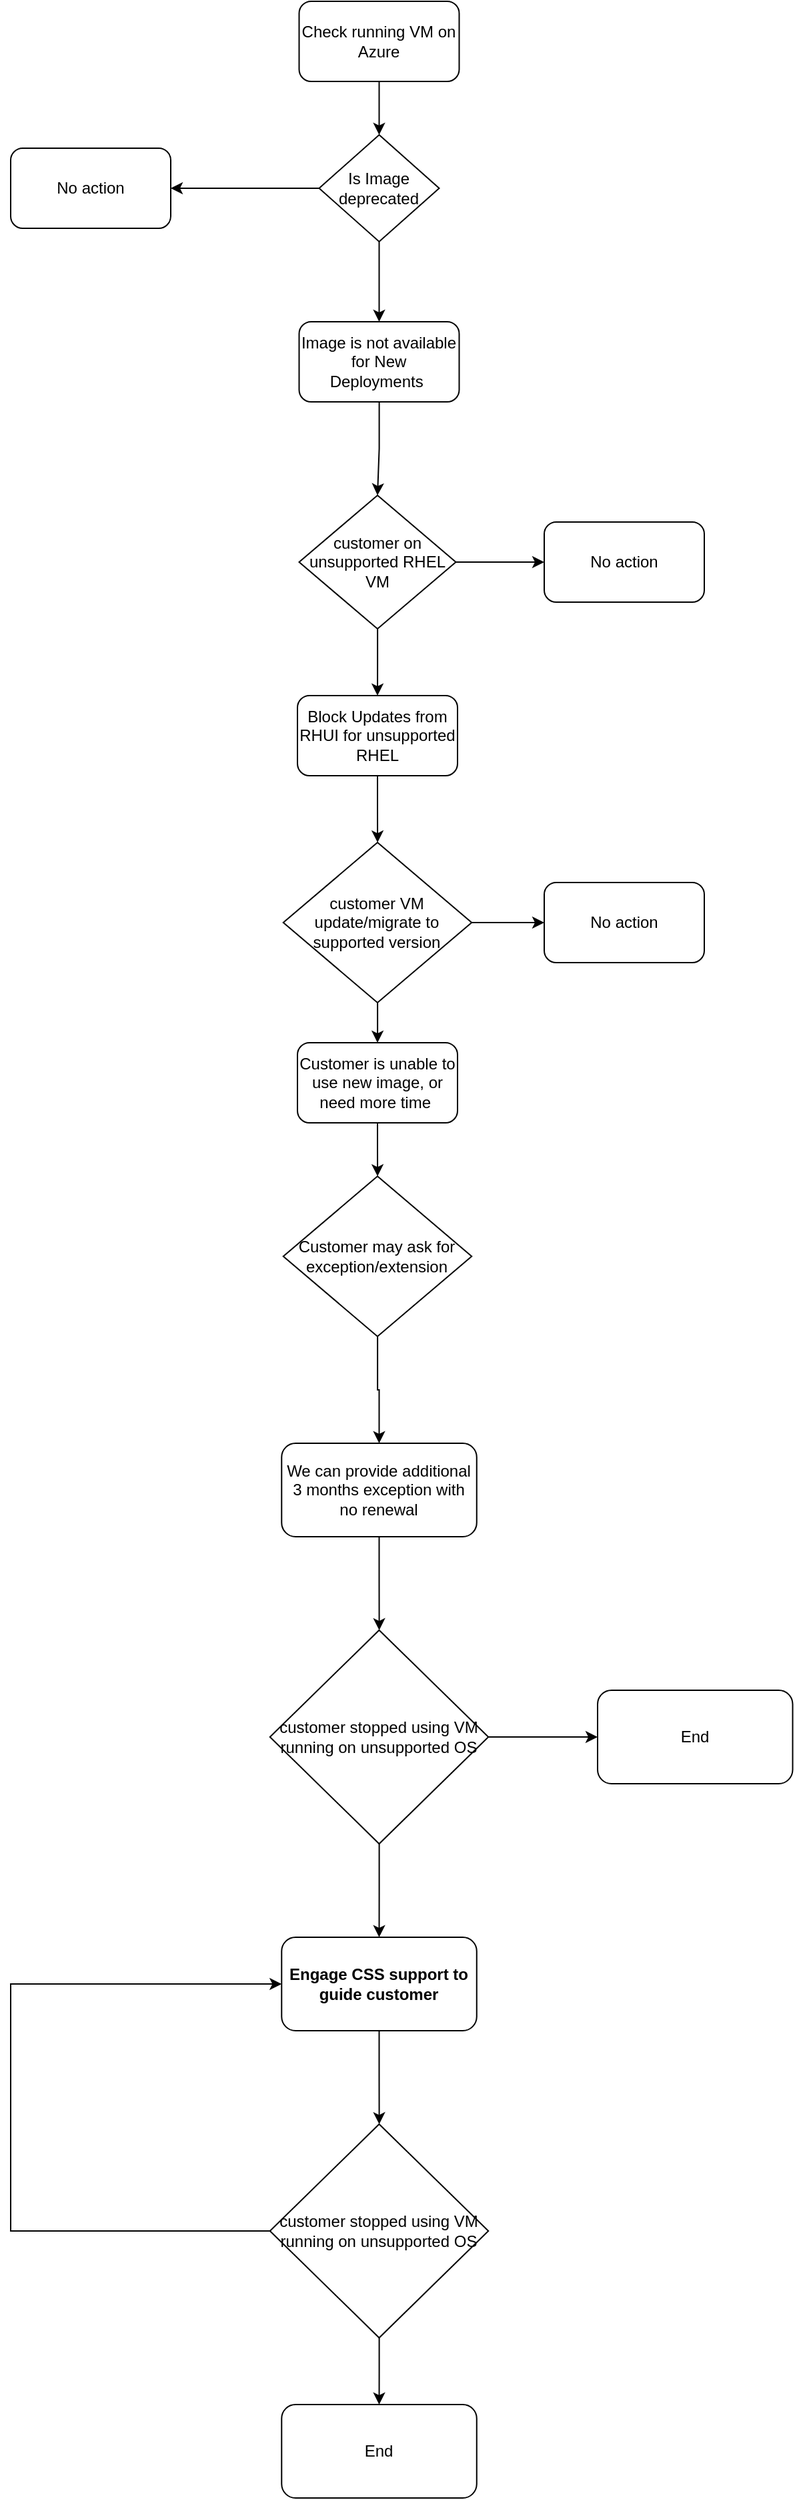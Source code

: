 <mxfile version="21.6.1" type="github">
  <diagram name="Page-1" id="coqTTkO4JQivbCuOuoYV">
    <mxGraphModel dx="1386" dy="785" grid="1" gridSize="10" guides="1" tooltips="1" connect="1" arrows="1" fold="1" page="1" pageScale="1" pageWidth="850" pageHeight="1100" math="0" shadow="0">
      <root>
        <mxCell id="0" />
        <mxCell id="1" parent="0" />
        <mxCell id="D5pE51rbl7WHbhlYldTh-22" value="" style="edgeStyle=orthogonalEdgeStyle;rounded=0;orthogonalLoop=1;jettySize=auto;html=1;" parent="1" source="D5pE51rbl7WHbhlYldTh-1" target="D5pE51rbl7WHbhlYldTh-2" edge="1">
          <mxGeometry relative="1" as="geometry" />
        </mxCell>
        <mxCell id="D5pE51rbl7WHbhlYldTh-1" value="Check running VM on Azure" style="rounded=1;whiteSpace=wrap;html=1;" parent="1" vertex="1">
          <mxGeometry x="336.25" y="50" width="120" height="60" as="geometry" />
        </mxCell>
        <mxCell id="D5pE51rbl7WHbhlYldTh-5" style="edgeStyle=orthogonalEdgeStyle;rounded=0;orthogonalLoop=1;jettySize=auto;html=1;entryX=1;entryY=0.5;entryDx=0;entryDy=0;" parent="1" source="D5pE51rbl7WHbhlYldTh-2" target="D5pE51rbl7WHbhlYldTh-4" edge="1">
          <mxGeometry relative="1" as="geometry" />
        </mxCell>
        <mxCell id="D5pE51rbl7WHbhlYldTh-6" value="" style="edgeStyle=orthogonalEdgeStyle;rounded=0;orthogonalLoop=1;jettySize=auto;html=1;" parent="1" source="D5pE51rbl7WHbhlYldTh-2" target="D5pE51rbl7WHbhlYldTh-3" edge="1">
          <mxGeometry relative="1" as="geometry" />
        </mxCell>
        <mxCell id="D5pE51rbl7WHbhlYldTh-2" value="Is Image deprecated" style="rhombus;whiteSpace=wrap;html=1;" parent="1" vertex="1">
          <mxGeometry x="351.25" y="150" width="90" height="80" as="geometry" />
        </mxCell>
        <mxCell id="D5pE51rbl7WHbhlYldTh-8" value="" style="edgeStyle=orthogonalEdgeStyle;rounded=0;orthogonalLoop=1;jettySize=auto;html=1;" parent="1" source="D5pE51rbl7WHbhlYldTh-3" edge="1">
          <mxGeometry relative="1" as="geometry">
            <mxPoint x="395" y="420" as="targetPoint" />
          </mxGeometry>
        </mxCell>
        <mxCell id="D5pE51rbl7WHbhlYldTh-3" value="Image is not available for New Deployments&amp;nbsp;" style="rounded=1;whiteSpace=wrap;html=1;" parent="1" vertex="1">
          <mxGeometry x="336.25" y="290" width="120" height="60" as="geometry" />
        </mxCell>
        <mxCell id="D5pE51rbl7WHbhlYldTh-4" value="No action" style="rounded=1;whiteSpace=wrap;html=1;" parent="1" vertex="1">
          <mxGeometry x="120" y="160" width="120" height="60" as="geometry" />
        </mxCell>
        <mxCell id="D5pE51rbl7WHbhlYldTh-10" style="edgeStyle=orthogonalEdgeStyle;rounded=0;orthogonalLoop=1;jettySize=auto;html=1;exitX=1;exitY=0.5;exitDx=0;exitDy=0;entryX=0;entryY=0.5;entryDx=0;entryDy=0;" parent="1" source="D5pE51rbl7WHbhlYldTh-9" target="D5pE51rbl7WHbhlYldTh-11" edge="1">
          <mxGeometry relative="1" as="geometry">
            <mxPoint x="510" y="469.81" as="targetPoint" />
          </mxGeometry>
        </mxCell>
        <mxCell id="D5pE51rbl7WHbhlYldTh-16" value="" style="edgeStyle=orthogonalEdgeStyle;rounded=0;orthogonalLoop=1;jettySize=auto;html=1;" parent="1" source="D5pE51rbl7WHbhlYldTh-9" target="D5pE51rbl7WHbhlYldTh-12" edge="1">
          <mxGeometry relative="1" as="geometry" />
        </mxCell>
        <mxCell id="D5pE51rbl7WHbhlYldTh-9" value="customer on unsupported RHEL VM" style="rhombus;whiteSpace=wrap;html=1;" parent="1" vertex="1">
          <mxGeometry x="336.25" y="420" width="117.5" height="100" as="geometry" />
        </mxCell>
        <mxCell id="D5pE51rbl7WHbhlYldTh-11" value="No action" style="rounded=1;whiteSpace=wrap;html=1;" parent="1" vertex="1">
          <mxGeometry x="520" y="440" width="120" height="60" as="geometry" />
        </mxCell>
        <mxCell id="D5pE51rbl7WHbhlYldTh-17" value="" style="edgeStyle=orthogonalEdgeStyle;rounded=0;orthogonalLoop=1;jettySize=auto;html=1;" parent="1" source="D5pE51rbl7WHbhlYldTh-12" target="D5pE51rbl7WHbhlYldTh-15" edge="1">
          <mxGeometry relative="1" as="geometry" />
        </mxCell>
        <mxCell id="D5pE51rbl7WHbhlYldTh-12" value="Block Updates from RHUI for unsupported RHEL" style="rounded=1;whiteSpace=wrap;html=1;" parent="1" vertex="1">
          <mxGeometry x="335" y="570" width="120" height="60" as="geometry" />
        </mxCell>
        <mxCell id="D5pE51rbl7WHbhlYldTh-19" value="" style="edgeStyle=orthogonalEdgeStyle;rounded=0;orthogonalLoop=1;jettySize=auto;html=1;" parent="1" source="D5pE51rbl7WHbhlYldTh-15" target="D5pE51rbl7WHbhlYldTh-18" edge="1">
          <mxGeometry relative="1" as="geometry" />
        </mxCell>
        <mxCell id="D5pE51rbl7WHbhlYldTh-21" value="" style="edgeStyle=orthogonalEdgeStyle;rounded=0;orthogonalLoop=1;jettySize=auto;html=1;" parent="1" source="D5pE51rbl7WHbhlYldTh-15" target="D5pE51rbl7WHbhlYldTh-20" edge="1">
          <mxGeometry relative="1" as="geometry" />
        </mxCell>
        <mxCell id="D5pE51rbl7WHbhlYldTh-15" value="customer VM update/migrate to supported version" style="rhombus;whiteSpace=wrap;html=1;" parent="1" vertex="1">
          <mxGeometry x="324.37" y="680" width="141.25" height="120" as="geometry" />
        </mxCell>
        <mxCell id="D5pE51rbl7WHbhlYldTh-18" value="No action" style="rounded=1;whiteSpace=wrap;html=1;" parent="1" vertex="1">
          <mxGeometry x="520" y="710" width="120" height="60" as="geometry" />
        </mxCell>
        <mxCell id="D5pE51rbl7WHbhlYldTh-24" value="" style="edgeStyle=orthogonalEdgeStyle;rounded=0;orthogonalLoop=1;jettySize=auto;html=1;" parent="1" source="D5pE51rbl7WHbhlYldTh-20" target="D5pE51rbl7WHbhlYldTh-23" edge="1">
          <mxGeometry relative="1" as="geometry" />
        </mxCell>
        <mxCell id="D5pE51rbl7WHbhlYldTh-20" value="Customer is unable to use new image, or need more time&amp;nbsp;" style="rounded=1;whiteSpace=wrap;html=1;" parent="1" vertex="1">
          <mxGeometry x="335" y="830" width="120" height="60" as="geometry" />
        </mxCell>
        <mxCell id="D5pE51rbl7WHbhlYldTh-32" value="" style="edgeStyle=orthogonalEdgeStyle;rounded=0;orthogonalLoop=1;jettySize=auto;html=1;" parent="1" source="D5pE51rbl7WHbhlYldTh-23" target="D5pE51rbl7WHbhlYldTh-25" edge="1">
          <mxGeometry relative="1" as="geometry" />
        </mxCell>
        <mxCell id="D5pE51rbl7WHbhlYldTh-23" value="Customer may ask for exception/extension" style="rhombus;whiteSpace=wrap;html=1;" parent="1" vertex="1">
          <mxGeometry x="324.37" y="930" width="141.25" height="120" as="geometry" />
        </mxCell>
        <mxCell id="D5pE51rbl7WHbhlYldTh-27" value="" style="edgeStyle=orthogonalEdgeStyle;rounded=0;orthogonalLoop=1;jettySize=auto;html=1;" parent="1" source="D5pE51rbl7WHbhlYldTh-25" target="D5pE51rbl7WHbhlYldTh-26" edge="1">
          <mxGeometry relative="1" as="geometry" />
        </mxCell>
        <mxCell id="D5pE51rbl7WHbhlYldTh-25" value="We can provide additional 3 months exception with no renewal" style="rounded=1;whiteSpace=wrap;html=1;" parent="1" vertex="1">
          <mxGeometry x="323.13" y="1130" width="146.25" height="70" as="geometry" />
        </mxCell>
        <mxCell id="D5pE51rbl7WHbhlYldTh-29" value="" style="edgeStyle=orthogonalEdgeStyle;rounded=0;orthogonalLoop=1;jettySize=auto;html=1;" parent="1" source="D5pE51rbl7WHbhlYldTh-26" target="D5pE51rbl7WHbhlYldTh-28" edge="1">
          <mxGeometry relative="1" as="geometry" />
        </mxCell>
        <mxCell id="D5pE51rbl7WHbhlYldTh-31" value="" style="edgeStyle=orthogonalEdgeStyle;rounded=0;orthogonalLoop=1;jettySize=auto;html=1;" parent="1" source="D5pE51rbl7WHbhlYldTh-26" target="D5pE51rbl7WHbhlYldTh-30" edge="1">
          <mxGeometry relative="1" as="geometry" />
        </mxCell>
        <mxCell id="D5pE51rbl7WHbhlYldTh-26" value="customer stopped using VM running on unsupported OS" style="rhombus;whiteSpace=wrap;html=1;" parent="1" vertex="1">
          <mxGeometry x="314.38" y="1270" width="163.75" height="160" as="geometry" />
        </mxCell>
        <mxCell id="D5pE51rbl7WHbhlYldTh-28" value="End" style="rounded=1;whiteSpace=wrap;html=1;" parent="1" vertex="1">
          <mxGeometry x="560" y="1315" width="146.25" height="70" as="geometry" />
        </mxCell>
        <mxCell id="D5pE51rbl7WHbhlYldTh-38" value="" style="edgeStyle=orthogonalEdgeStyle;rounded=0;orthogonalLoop=1;jettySize=auto;html=1;" parent="1" source="D5pE51rbl7WHbhlYldTh-30" target="D5pE51rbl7WHbhlYldTh-34" edge="1">
          <mxGeometry relative="1" as="geometry" />
        </mxCell>
        <mxCell id="D5pE51rbl7WHbhlYldTh-30" value="Engage CSS support to guide customer" style="rounded=1;whiteSpace=wrap;html=1;fontStyle=1" parent="1" vertex="1">
          <mxGeometry x="323.13" y="1500" width="146.25" height="70" as="geometry" />
        </mxCell>
        <mxCell id="D5pE51rbl7WHbhlYldTh-36" value="" style="edgeStyle=orthogonalEdgeStyle;rounded=0;orthogonalLoop=1;jettySize=auto;html=1;" parent="1" source="D5pE51rbl7WHbhlYldTh-34" target="D5pE51rbl7WHbhlYldTh-35" edge="1">
          <mxGeometry relative="1" as="geometry" />
        </mxCell>
        <mxCell id="D5pE51rbl7WHbhlYldTh-34" value="customer stopped using VM running on unsupported OS" style="rhombus;whiteSpace=wrap;html=1;" parent="1" vertex="1">
          <mxGeometry x="314.38" y="1640" width="163.75" height="160" as="geometry" />
        </mxCell>
        <mxCell id="D5pE51rbl7WHbhlYldTh-35" value="End" style="rounded=1;whiteSpace=wrap;html=1;" parent="1" vertex="1">
          <mxGeometry x="323.13" y="1850" width="146.25" height="70" as="geometry" />
        </mxCell>
        <mxCell id="D5pE51rbl7WHbhlYldTh-41" value="" style="endArrow=classic;html=1;rounded=0;exitX=0;exitY=0.5;exitDx=0;exitDy=0;entryX=0;entryY=0.5;entryDx=0;entryDy=0;" parent="1" source="D5pE51rbl7WHbhlYldTh-34" target="D5pE51rbl7WHbhlYldTh-30" edge="1">
          <mxGeometry width="50" height="50" relative="1" as="geometry">
            <mxPoint x="420" y="1710" as="sourcePoint" />
            <mxPoint x="170" y="1530" as="targetPoint" />
            <Array as="points">
              <mxPoint x="120" y="1720" />
              <mxPoint x="120" y="1535" />
            </Array>
          </mxGeometry>
        </mxCell>
      </root>
    </mxGraphModel>
  </diagram>
</mxfile>
